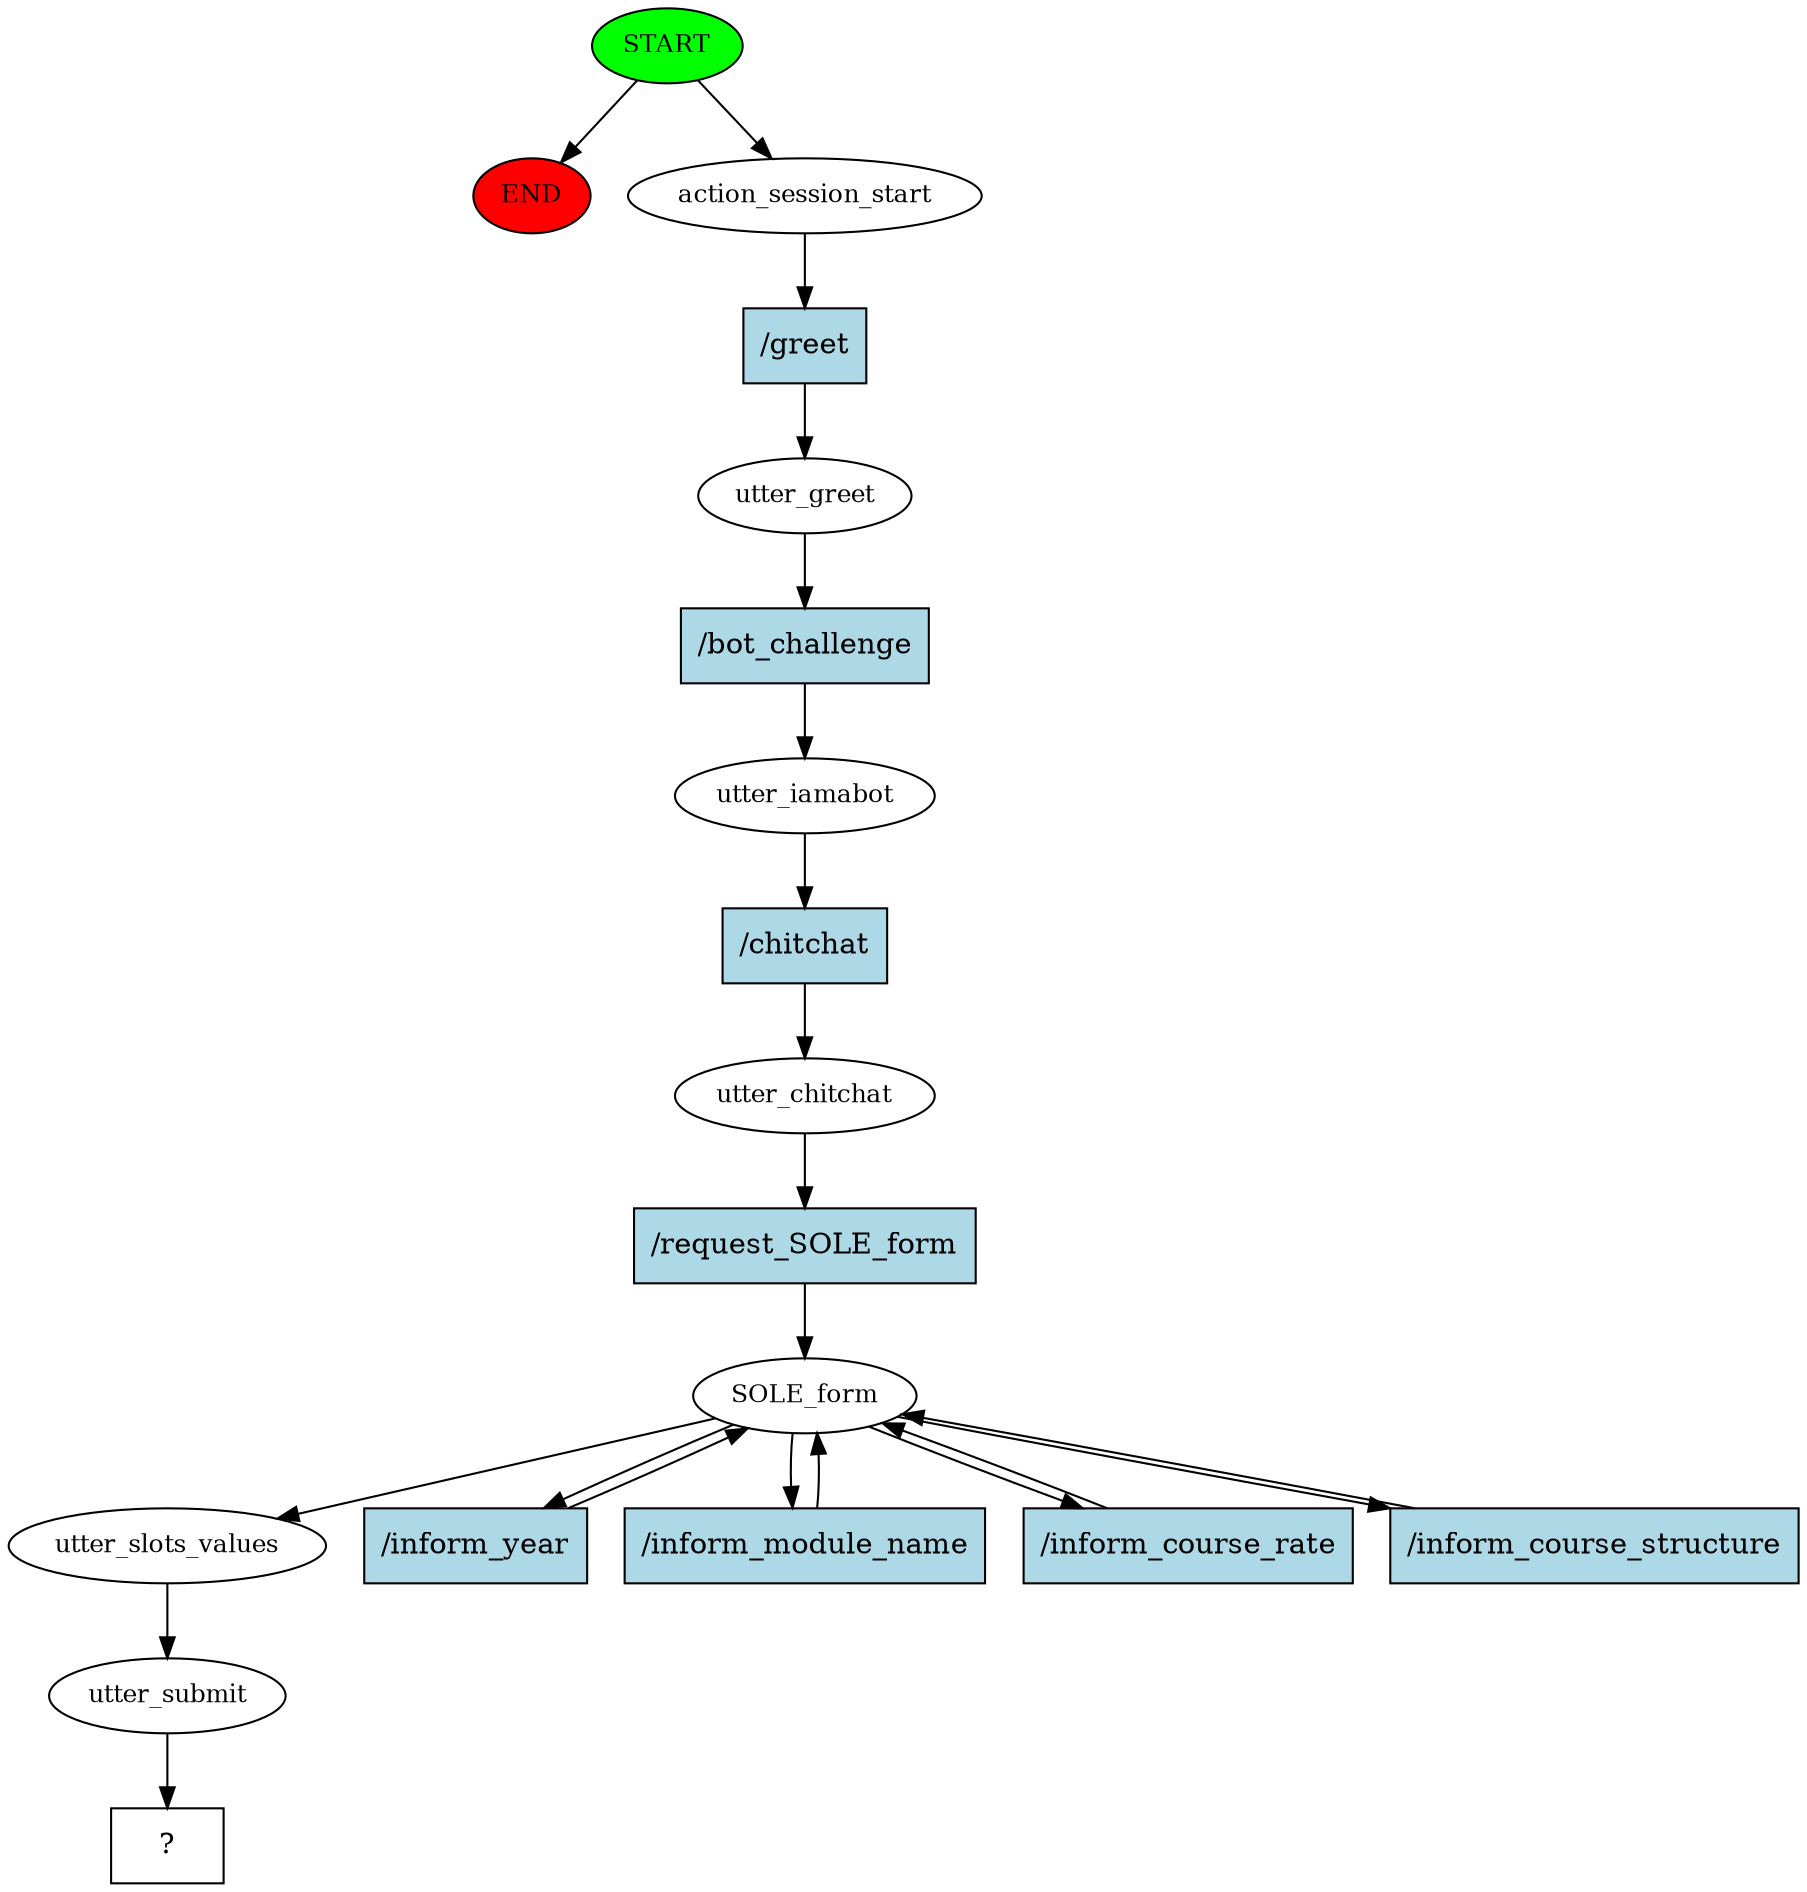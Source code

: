 digraph  {
0 [class="start active", fillcolor=green, fontsize=12, label=START, style=filled];
"-1" [class=end, fillcolor=red, fontsize=12, label=END, style=filled];
1 [class=active, fontsize=12, label=action_session_start];
2 [class=active, fontsize=12, label=utter_greet];
3 [class=active, fontsize=12, label=utter_iamabot];
4 [class=active, fontsize=12, label=utter_chitchat];
5 [class=active, fontsize=12, label=SOLE_form];
10 [class=active, fontsize=12, label=utter_slots_values];
11 [class=active, fontsize=12, label=utter_submit];
12 [class="intent dashed active", label="  ?  ", shape=rect];
13 [class="intent active", fillcolor=lightblue, label="/greet", shape=rect, style=filled];
14 [class="intent active", fillcolor=lightblue, label="/bot_challenge", shape=rect, style=filled];
15 [class="intent active", fillcolor=lightblue, label="/chitchat", shape=rect, style=filled];
16 [class="intent active", fillcolor=lightblue, label="/request_SOLE_form", shape=rect, style=filled];
17 [class="intent active", fillcolor=lightblue, label="/inform_year", shape=rect, style=filled];
18 [class="intent active", fillcolor=lightblue, label="/inform_module_name", shape=rect, style=filled];
19 [class="intent active", fillcolor=lightblue, label="/inform_course_rate", shape=rect, style=filled];
20 [class="intent active", fillcolor=lightblue, label="/inform_course_structure", shape=rect, style=filled];
0 -> "-1"  [class="", key=NONE, label=""];
0 -> 1  [class=active, key=NONE, label=""];
1 -> 13  [class=active, key=0];
2 -> 14  [class=active, key=0];
3 -> 15  [class=active, key=0];
4 -> 16  [class=active, key=0];
5 -> 10  [class=active, key=NONE, label=""];
5 -> 17  [class=active, key=0];
5 -> 18  [class=active, key=0];
5 -> 19  [class=active, key=0];
5 -> 20  [class=active, key=0];
10 -> 11  [class=active, key=NONE, label=""];
11 -> 12  [class=active, key=NONE, label=""];
13 -> 2  [class=active, key=0];
14 -> 3  [class=active, key=0];
15 -> 4  [class=active, key=0];
16 -> 5  [class=active, key=0];
17 -> 5  [class=active, key=0];
18 -> 5  [class=active, key=0];
19 -> 5  [class=active, key=0];
20 -> 5  [class=active, key=0];
}
